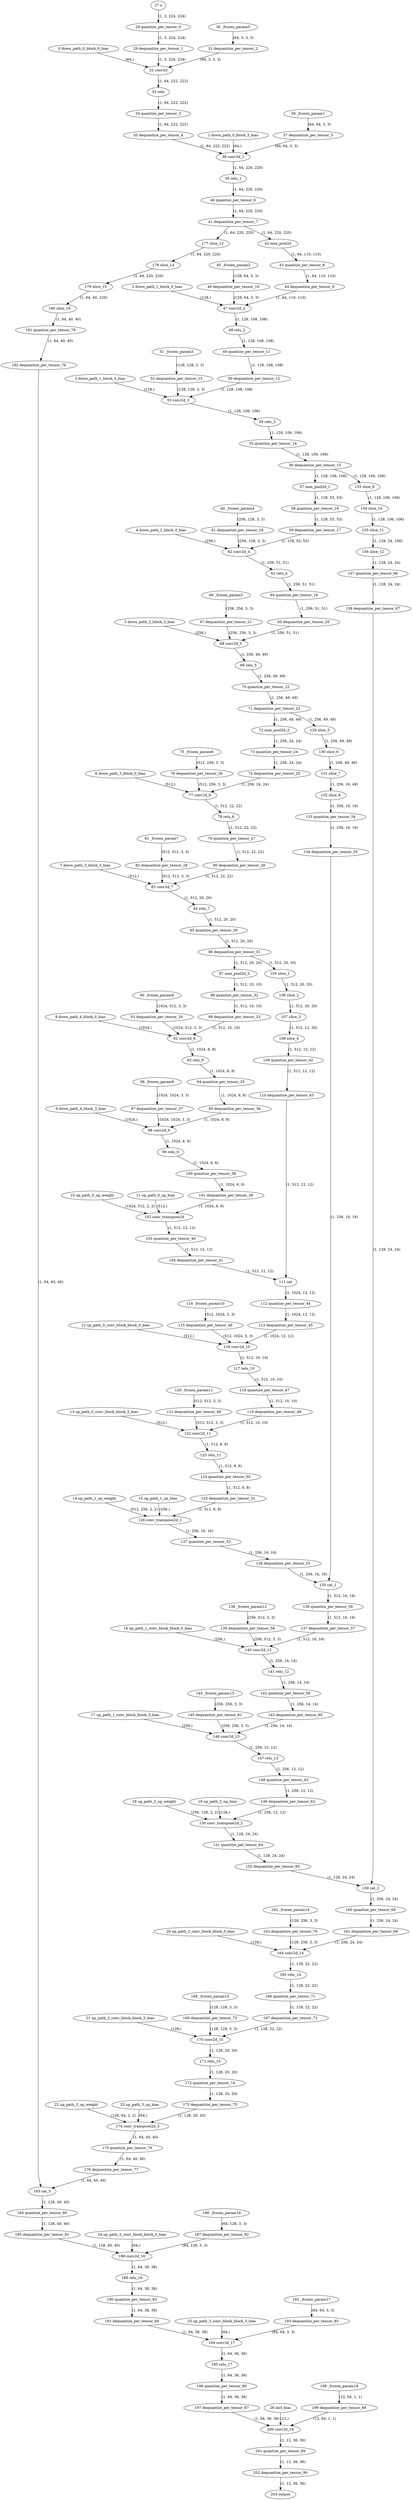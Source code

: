 strict digraph {
"0 down_path_0_block_0_bias" [id=0, type="get_attr"];
"1 down_path_0_block_3_bias" [id=1, type="get_attr"];
"2 down_path_1_block_0_bias" [id=2, type="get_attr"];
"3 down_path_1_block_3_bias" [id=3, type="get_attr"];
"4 down_path_2_block_0_bias" [id=4, type="get_attr"];
"5 down_path_2_block_3_bias" [id=5, type="get_attr"];
"6 down_path_3_block_0_bias" [id=6, type="get_attr"];
"7 down_path_3_block_3_bias" [id=7, type="get_attr"];
"8 down_path_4_block_0_bias" [id=8, type="get_attr"];
"9 down_path_4_block_3_bias" [id=9, type="get_attr"];
"10 up_path_0_up_weight" [id=10, type="get_attr"];
"11 up_path_0_up_bias" [id=11, type="get_attr"];
"12 up_path_0_conv_block_block_0_bias" [id=12, type="get_attr"];
"13 up_path_0_conv_block_block_3_bias" [id=13, type="get_attr"];
"14 up_path_1_up_weight" [id=14, type="get_attr"];
"15 up_path_1_up_bias" [id=15, type="get_attr"];
"16 up_path_1_conv_block_block_0_bias" [id=16, type="get_attr"];
"17 up_path_1_conv_block_block_3_bias" [id=17, type="get_attr"];
"18 up_path_2_up_weight" [id=18, type="get_attr"];
"19 up_path_2_up_bias" [id=19, type="get_attr"];
"20 up_path_2_conv_block_block_0_bias" [id=20, type="get_attr"];
"21 up_path_2_conv_block_block_3_bias" [id=21, type="get_attr"];
"22 up_path_3_up_weight" [id=22, type="get_attr"];
"23 up_path_3_up_bias" [id=23, type="get_attr"];
"24 up_path_3_conv_block_block_0_bias" [id=24, type="get_attr"];
"25 up_path_3_conv_block_block_3_bias" [id=25, type="get_attr"];
"26 last_bias" [id=26, type="get_attr"];
"27 x" [id=27, type=input];
"28 quantize_per_tensor_0" [id=28, type="quantize_per_tensor"];
"29 dequantize_per_tensor_1" [id=29, type="dequantize_per_tensor"];
"30 _frozen_param0" [id=30, type="get_attr"];
"31 dequantize_per_tensor_2" [id=31, type="dequantize_per_tensor"];
"32 conv2d" [id=32, type=conv2d];
"33 relu" [id=33, type=relu];
"34 quantize_per_tensor_3" [id=34, type="quantize_per_tensor"];
"35 dequantize_per_tensor_4" [id=35, type="dequantize_per_tensor"];
"36 _frozen_param1" [id=36, type="get_attr"];
"37 dequantize_per_tensor_5" [id=37, type="dequantize_per_tensor"];
"38 conv2d_1" [id=38, type=conv2d];
"39 relu_1" [id=39, type=relu];
"40 quantize_per_tensor_6" [id=40, type="quantize_per_tensor"];
"41 dequantize_per_tensor_7" [id=41, type="dequantize_per_tensor"];
"42 max_pool2d" [id=42, type="max_pool2d"];
"43 quantize_per_tensor_8" [id=43, type="quantize_per_tensor"];
"44 dequantize_per_tensor_9" [id=44, type="dequantize_per_tensor"];
"45 _frozen_param2" [id=45, type="get_attr"];
"46 dequantize_per_tensor_10" [id=46, type="dequantize_per_tensor"];
"47 conv2d_2" [id=47, type=conv2d];
"48 relu_2" [id=48, type=relu];
"49 quantize_per_tensor_11" [id=49, type="quantize_per_tensor"];
"50 dequantize_per_tensor_12" [id=50, type="dequantize_per_tensor"];
"51 _frozen_param3" [id=51, type="get_attr"];
"52 dequantize_per_tensor_13" [id=52, type="dequantize_per_tensor"];
"53 conv2d_3" [id=53, type=conv2d];
"54 relu_3" [id=54, type=relu];
"55 quantize_per_tensor_14" [id=55, type="quantize_per_tensor"];
"56 dequantize_per_tensor_15" [id=56, type="dequantize_per_tensor"];
"57 max_pool2d_1" [id=57, type="max_pool2d"];
"58 quantize_per_tensor_16" [id=58, type="quantize_per_tensor"];
"59 dequantize_per_tensor_17" [id=59, type="dequantize_per_tensor"];
"60 _frozen_param4" [id=60, type="get_attr"];
"61 dequantize_per_tensor_18" [id=61, type="dequantize_per_tensor"];
"62 conv2d_4" [id=62, type=conv2d];
"63 relu_4" [id=63, type=relu];
"64 quantize_per_tensor_19" [id=64, type="quantize_per_tensor"];
"65 dequantize_per_tensor_20" [id=65, type="dequantize_per_tensor"];
"66 _frozen_param5" [id=66, type="get_attr"];
"67 dequantize_per_tensor_21" [id=67, type="dequantize_per_tensor"];
"68 conv2d_5" [id=68, type=conv2d];
"69 relu_5" [id=69, type=relu];
"70 quantize_per_tensor_22" [id=70, type="quantize_per_tensor"];
"71 dequantize_per_tensor_23" [id=71, type="dequantize_per_tensor"];
"72 max_pool2d_2" [id=72, type="max_pool2d"];
"73 quantize_per_tensor_24" [id=73, type="quantize_per_tensor"];
"74 dequantize_per_tensor_25" [id=74, type="dequantize_per_tensor"];
"75 _frozen_param6" [id=75, type="get_attr"];
"76 dequantize_per_tensor_26" [id=76, type="dequantize_per_tensor"];
"77 conv2d_6" [id=77, type=conv2d];
"78 relu_6" [id=78, type=relu];
"79 quantize_per_tensor_27" [id=79, type="quantize_per_tensor"];
"80 dequantize_per_tensor_28" [id=80, type="dequantize_per_tensor"];
"81 _frozen_param7" [id=81, type="get_attr"];
"82 dequantize_per_tensor_29" [id=82, type="dequantize_per_tensor"];
"83 conv2d_7" [id=83, type=conv2d];
"84 relu_7" [id=84, type=relu];
"85 quantize_per_tensor_30" [id=85, type="quantize_per_tensor"];
"86 dequantize_per_tensor_31" [id=86, type="dequantize_per_tensor"];
"87 max_pool2d_3" [id=87, type="max_pool2d"];
"88 quantize_per_tensor_32" [id=88, type="quantize_per_tensor"];
"89 dequantize_per_tensor_33" [id=89, type="dequantize_per_tensor"];
"90 _frozen_param8" [id=90, type="get_attr"];
"91 dequantize_per_tensor_34" [id=91, type="dequantize_per_tensor"];
"92 conv2d_8" [id=92, type=conv2d];
"93 relu_8" [id=93, type=relu];
"94 quantize_per_tensor_35" [id=94, type="quantize_per_tensor"];
"95 dequantize_per_tensor_36" [id=95, type="dequantize_per_tensor"];
"96 _frozen_param9" [id=96, type="get_attr"];
"97 dequantize_per_tensor_37" [id=97, type="dequantize_per_tensor"];
"98 conv2d_9" [id=98, type=conv2d];
"99 relu_9" [id=99, type=relu];
"100 quantize_per_tensor_38" [id=100, type="quantize_per_tensor"];
"101 dequantize_per_tensor_39" [id=101, type="dequantize_per_tensor"];
"102 conv_transpose2d" [id=102, type="conv_transpose2d"];
"103 quantize_per_tensor_40" [id=103, type="quantize_per_tensor"];
"104 dequantize_per_tensor_41" [id=104, type="dequantize_per_tensor"];
"105 slice_1" [id=105, type=slice];
"106 slice_2" [id=106, type=slice];
"107 slice_3" [id=107, type=slice];
"108 slice_4" [id=108, type=slice];
"109 quantize_per_tensor_42" [id=109, type="quantize_per_tensor"];
"110 dequantize_per_tensor_43" [id=110, type="dequantize_per_tensor"];
"111 cat" [id=111, type=cat];
"112 quantize_per_tensor_44" [id=112, type="quantize_per_tensor"];
"113 dequantize_per_tensor_45" [id=113, type="dequantize_per_tensor"];
"114 _frozen_param10" [id=114, type="get_attr"];
"115 dequantize_per_tensor_46" [id=115, type="dequantize_per_tensor"];
"116 conv2d_10" [id=116, type=conv2d];
"117 relu_10" [id=117, type=relu];
"118 quantize_per_tensor_47" [id=118, type="quantize_per_tensor"];
"119 dequantize_per_tensor_48" [id=119, type="dequantize_per_tensor"];
"120 _frozen_param11" [id=120, type="get_attr"];
"121 dequantize_per_tensor_49" [id=121, type="dequantize_per_tensor"];
"122 conv2d_11" [id=122, type=conv2d];
"123 relu_11" [id=123, type=relu];
"124 quantize_per_tensor_50" [id=124, type="quantize_per_tensor"];
"125 dequantize_per_tensor_51" [id=125, type="dequantize_per_tensor"];
"126 conv_transpose2d_1" [id=126, type="conv_transpose2d"];
"127 quantize_per_tensor_52" [id=127, type="quantize_per_tensor"];
"128 dequantize_per_tensor_53" [id=128, type="dequantize_per_tensor"];
"129 slice_5" [id=129, type=slice];
"130 slice_6" [id=130, type=slice];
"131 slice_7" [id=131, type=slice];
"132 slice_8" [id=132, type=slice];
"133 quantize_per_tensor_54" [id=133, type="quantize_per_tensor"];
"134 dequantize_per_tensor_55" [id=134, type="dequantize_per_tensor"];
"135 cat_1" [id=135, type=cat];
"136 quantize_per_tensor_56" [id=136, type="quantize_per_tensor"];
"137 dequantize_per_tensor_57" [id=137, type="dequantize_per_tensor"];
"138 _frozen_param12" [id=138, type="get_attr"];
"139 dequantize_per_tensor_58" [id=139, type="dequantize_per_tensor"];
"140 conv2d_12" [id=140, type=conv2d];
"141 relu_12" [id=141, type=relu];
"142 quantize_per_tensor_59" [id=142, type="quantize_per_tensor"];
"143 dequantize_per_tensor_60" [id=143, type="dequantize_per_tensor"];
"144 _frozen_param13" [id=144, type="get_attr"];
"145 dequantize_per_tensor_61" [id=145, type="dequantize_per_tensor"];
"146 conv2d_13" [id=146, type=conv2d];
"147 relu_13" [id=147, type=relu];
"148 quantize_per_tensor_62" [id=148, type="quantize_per_tensor"];
"149 dequantize_per_tensor_63" [id=149, type="dequantize_per_tensor"];
"150 conv_transpose2d_2" [id=150, type="conv_transpose2d"];
"151 quantize_per_tensor_64" [id=151, type="quantize_per_tensor"];
"152 dequantize_per_tensor_65" [id=152, type="dequantize_per_tensor"];
"153 slice_9" [id=153, type=slice];
"154 slice_10" [id=154, type=slice];
"155 slice_11" [id=155, type=slice];
"156 slice_12" [id=156, type=slice];
"157 quantize_per_tensor_66" [id=157, type="quantize_per_tensor"];
"158 dequantize_per_tensor_67" [id=158, type="dequantize_per_tensor"];
"159 cat_2" [id=159, type=cat];
"160 quantize_per_tensor_68" [id=160, type="quantize_per_tensor"];
"161 dequantize_per_tensor_69" [id=161, type="dequantize_per_tensor"];
"162 _frozen_param14" [id=162, type="get_attr"];
"163 dequantize_per_tensor_70" [id=163, type="dequantize_per_tensor"];
"164 conv2d_14" [id=164, type=conv2d];
"165 relu_14" [id=165, type=relu];
"166 quantize_per_tensor_71" [id=166, type="quantize_per_tensor"];
"167 dequantize_per_tensor_72" [id=167, type="dequantize_per_tensor"];
"168 _frozen_param15" [id=168, type="get_attr"];
"169 dequantize_per_tensor_73" [id=169, type="dequantize_per_tensor"];
"170 conv2d_15" [id=170, type=conv2d];
"171 relu_15" [id=171, type=relu];
"172 quantize_per_tensor_74" [id=172, type="quantize_per_tensor"];
"173 dequantize_per_tensor_75" [id=173, type="dequantize_per_tensor"];
"174 conv_transpose2d_3" [id=174, type="conv_transpose2d"];
"175 quantize_per_tensor_76" [id=175, type="quantize_per_tensor"];
"176 dequantize_per_tensor_77" [id=176, type="dequantize_per_tensor"];
"177 slice_13" [id=177, type=slice];
"178 slice_14" [id=178, type=slice];
"179 slice_15" [id=179, type=slice];
"180 slice_16" [id=180, type=slice];
"181 quantize_per_tensor_78" [id=181, type="quantize_per_tensor"];
"182 dequantize_per_tensor_79" [id=182, type="dequantize_per_tensor"];
"183 cat_3" [id=183, type=cat];
"184 quantize_per_tensor_80" [id=184, type="quantize_per_tensor"];
"185 dequantize_per_tensor_81" [id=185, type="dequantize_per_tensor"];
"186 _frozen_param16" [id=186, type="get_attr"];
"187 dequantize_per_tensor_82" [id=187, type="dequantize_per_tensor"];
"188 conv2d_16" [id=188, type=conv2d];
"189 relu_16" [id=189, type=relu];
"190 quantize_per_tensor_83" [id=190, type="quantize_per_tensor"];
"191 dequantize_per_tensor_84" [id=191, type="dequantize_per_tensor"];
"192 _frozen_param17" [id=192, type="get_attr"];
"193 dequantize_per_tensor_85" [id=193, type="dequantize_per_tensor"];
"194 conv2d_17" [id=194, type=conv2d];
"195 relu_17" [id=195, type=relu];
"196 quantize_per_tensor_86" [id=196, type="quantize_per_tensor"];
"197 dequantize_per_tensor_87" [id=197, type="dequantize_per_tensor"];
"198 _frozen_param18" [id=198, type="get_attr"];
"199 dequantize_per_tensor_88" [id=199, type="dequantize_per_tensor"];
"200 conv2d_18" [id=200, type=conv2d];
"201 quantize_per_tensor_89" [id=201, type="quantize_per_tensor"];
"202 dequantize_per_tensor_90" [id=202, type="dequantize_per_tensor"];
"203 output" [id=203, type=output];
"0 down_path_0_block_0_bias" -> "32 conv2d" [style=solid, label="(64,)"];
"1 down_path_0_block_3_bias" -> "38 conv2d_1" [style=solid, label="(64,)"];
"2 down_path_1_block_0_bias" -> "47 conv2d_2" [style=solid, label="(128,)"];
"3 down_path_1_block_3_bias" -> "53 conv2d_3" [style=solid, label="(128,)"];
"4 down_path_2_block_0_bias" -> "62 conv2d_4" [style=solid, label="(256,)"];
"5 down_path_2_block_3_bias" -> "68 conv2d_5" [style=solid, label="(256,)"];
"6 down_path_3_block_0_bias" -> "77 conv2d_6" [style=solid, label="(512,)"];
"7 down_path_3_block_3_bias" -> "83 conv2d_7" [style=solid, label="(512,)"];
"8 down_path_4_block_0_bias" -> "92 conv2d_8" [style=solid, label="(1024,)"];
"9 down_path_4_block_3_bias" -> "98 conv2d_9" [style=solid, label="(1024,)"];
"10 up_path_0_up_weight" -> "102 conv_transpose2d" [style=solid, label="(1024, 512, 2, 2)"];
"11 up_path_0_up_bias" -> "102 conv_transpose2d" [style=solid, label="(512,)"];
"12 up_path_0_conv_block_block_0_bias" -> "116 conv2d_10" [style=solid, label="(512,)"];
"13 up_path_0_conv_block_block_3_bias" -> "122 conv2d_11" [style=solid, label="(512,)"];
"14 up_path_1_up_weight" -> "126 conv_transpose2d_1" [style=solid, label="(512, 256, 2, 2)"];
"15 up_path_1_up_bias" -> "126 conv_transpose2d_1" [style=solid, label="(256,)"];
"16 up_path_1_conv_block_block_0_bias" -> "140 conv2d_12" [style=solid, label="(256,)"];
"17 up_path_1_conv_block_block_3_bias" -> "146 conv2d_13" [style=solid, label="(256,)"];
"18 up_path_2_up_weight" -> "150 conv_transpose2d_2" [style=solid, label="(256, 128, 2, 2)"];
"19 up_path_2_up_bias" -> "150 conv_transpose2d_2" [style=solid, label="(128,)"];
"20 up_path_2_conv_block_block_0_bias" -> "164 conv2d_14" [style=solid, label="(128,)"];
"21 up_path_2_conv_block_block_3_bias" -> "170 conv2d_15" [style=solid, label="(128,)"];
"22 up_path_3_up_weight" -> "174 conv_transpose2d_3" [style=solid, label="(128, 64, 2, 2)"];
"23 up_path_3_up_bias" -> "174 conv_transpose2d_3" [style=solid, label="(64,)"];
"24 up_path_3_conv_block_block_0_bias" -> "188 conv2d_16" [style=solid, label="(64,)"];
"25 up_path_3_conv_block_block_3_bias" -> "194 conv2d_17" [style=solid, label="(64,)"];
"26 last_bias" -> "200 conv2d_18" [style=solid, label="(12,)"];
"27 x" -> "28 quantize_per_tensor_0" [style=solid, label="(1, 3, 224, 224)"];
"28 quantize_per_tensor_0" -> "29 dequantize_per_tensor_1" [style=solid, label="(1, 3, 224, 224)"];
"29 dequantize_per_tensor_1" -> "32 conv2d" [style=solid, label="(1, 3, 224, 224)"];
"30 _frozen_param0" -> "31 dequantize_per_tensor_2" [style=solid, label="(64, 3, 3, 3)"];
"31 dequantize_per_tensor_2" -> "32 conv2d" [style=solid, label="(64, 3, 3, 3)"];
"32 conv2d" -> "33 relu" [style=solid, label="(1, 64, 222, 222)"];
"33 relu" -> "34 quantize_per_tensor_3" [style=solid, label="(1, 64, 222, 222)"];
"34 quantize_per_tensor_3" -> "35 dequantize_per_tensor_4" [style=solid, label="(1, 64, 222, 222)"];
"35 dequantize_per_tensor_4" -> "38 conv2d_1" [style=solid, label="(1, 64, 222, 222)"];
"36 _frozen_param1" -> "37 dequantize_per_tensor_5" [style=solid, label="(64, 64, 3, 3)"];
"37 dequantize_per_tensor_5" -> "38 conv2d_1" [style=solid, label="(64, 64, 3, 3)"];
"38 conv2d_1" -> "39 relu_1" [style=solid, label="(1, 64, 220, 220)"];
"39 relu_1" -> "40 quantize_per_tensor_6" [style=solid, label="(1, 64, 220, 220)"];
"40 quantize_per_tensor_6" -> "41 dequantize_per_tensor_7" [style=solid, label="(1, 64, 220, 220)"];
"41 dequantize_per_tensor_7" -> "42 max_pool2d" [style=solid, label="(1, 64, 220, 220)"];
"41 dequantize_per_tensor_7" -> "177 slice_13" [style=solid, label="(1, 64, 220, 220)"];
"42 max_pool2d" -> "43 quantize_per_tensor_8" [style=solid, label="(1, 64, 110, 110)"];
"43 quantize_per_tensor_8" -> "44 dequantize_per_tensor_9" [style=solid, label="(1, 64, 110, 110)"];
"44 dequantize_per_tensor_9" -> "47 conv2d_2" [style=solid, label="(1, 64, 110, 110)"];
"45 _frozen_param2" -> "46 dequantize_per_tensor_10" [style=solid, label="(128, 64, 3, 3)"];
"46 dequantize_per_tensor_10" -> "47 conv2d_2" [style=solid, label="(128, 64, 3, 3)"];
"47 conv2d_2" -> "48 relu_2" [style=solid, label="(1, 128, 108, 108)"];
"48 relu_2" -> "49 quantize_per_tensor_11" [style=solid, label="(1, 128, 108, 108)"];
"49 quantize_per_tensor_11" -> "50 dequantize_per_tensor_12" [style=solid, label="(1, 128, 108, 108)"];
"50 dequantize_per_tensor_12" -> "53 conv2d_3" [style=solid, label="(1, 128, 108, 108)"];
"51 _frozen_param3" -> "52 dequantize_per_tensor_13" [style=solid, label="(128, 128, 3, 3)"];
"52 dequantize_per_tensor_13" -> "53 conv2d_3" [style=solid, label="(128, 128, 3, 3)"];
"53 conv2d_3" -> "54 relu_3" [style=solid, label="(1, 128, 106, 106)"];
"54 relu_3" -> "55 quantize_per_tensor_14" [style=solid, label="(1, 128, 106, 106)"];
"55 quantize_per_tensor_14" -> "56 dequantize_per_tensor_15" [style=solid, label="(1, 128, 106, 106)"];
"56 dequantize_per_tensor_15" -> "57 max_pool2d_1" [style=solid, label="(1, 128, 106, 106)"];
"56 dequantize_per_tensor_15" -> "153 slice_9" [style=solid, label="(1, 128, 106, 106)"];
"57 max_pool2d_1" -> "58 quantize_per_tensor_16" [style=solid, label="(1, 128, 53, 53)"];
"58 quantize_per_tensor_16" -> "59 dequantize_per_tensor_17" [style=solid, label="(1, 128, 53, 53)"];
"59 dequantize_per_tensor_17" -> "62 conv2d_4" [style=solid, label="(1, 128, 53, 53)"];
"60 _frozen_param4" -> "61 dequantize_per_tensor_18" [style=solid, label="(256, 128, 3, 3)"];
"61 dequantize_per_tensor_18" -> "62 conv2d_4" [style=solid, label="(256, 128, 3, 3)"];
"62 conv2d_4" -> "63 relu_4" [style=solid, label="(1, 256, 51, 51)"];
"63 relu_4" -> "64 quantize_per_tensor_19" [style=solid, label="(1, 256, 51, 51)"];
"64 quantize_per_tensor_19" -> "65 dequantize_per_tensor_20" [style=solid, label="(1, 256, 51, 51)"];
"65 dequantize_per_tensor_20" -> "68 conv2d_5" [style=solid, label="(1, 256, 51, 51)"];
"66 _frozen_param5" -> "67 dequantize_per_tensor_21" [style=solid, label="(256, 256, 3, 3)"];
"67 dequantize_per_tensor_21" -> "68 conv2d_5" [style=solid, label="(256, 256, 3, 3)"];
"68 conv2d_5" -> "69 relu_5" [style=solid, label="(1, 256, 49, 49)"];
"69 relu_5" -> "70 quantize_per_tensor_22" [style=solid, label="(1, 256, 49, 49)"];
"70 quantize_per_tensor_22" -> "71 dequantize_per_tensor_23" [style=solid, label="(1, 256, 49, 49)"];
"71 dequantize_per_tensor_23" -> "72 max_pool2d_2" [style=solid, label="(1, 256, 49, 49)"];
"71 dequantize_per_tensor_23" -> "129 slice_5" [style=solid, label="(1, 256, 49, 49)"];
"72 max_pool2d_2" -> "73 quantize_per_tensor_24" [style=solid, label="(1, 256, 24, 24)"];
"73 quantize_per_tensor_24" -> "74 dequantize_per_tensor_25" [style=solid, label="(1, 256, 24, 24)"];
"74 dequantize_per_tensor_25" -> "77 conv2d_6" [style=solid, label="(1, 256, 24, 24)"];
"75 _frozen_param6" -> "76 dequantize_per_tensor_26" [style=solid, label="(512, 256, 3, 3)"];
"76 dequantize_per_tensor_26" -> "77 conv2d_6" [style=solid, label="(512, 256, 3, 3)"];
"77 conv2d_6" -> "78 relu_6" [style=solid, label="(1, 512, 22, 22)"];
"78 relu_6" -> "79 quantize_per_tensor_27" [style=solid, label="(1, 512, 22, 22)"];
"79 quantize_per_tensor_27" -> "80 dequantize_per_tensor_28" [style=solid, label="(1, 512, 22, 22)"];
"80 dequantize_per_tensor_28" -> "83 conv2d_7" [style=solid, label="(1, 512, 22, 22)"];
"81 _frozen_param7" -> "82 dequantize_per_tensor_29" [style=solid, label="(512, 512, 3, 3)"];
"82 dequantize_per_tensor_29" -> "83 conv2d_7" [style=solid, label="(512, 512, 3, 3)"];
"83 conv2d_7" -> "84 relu_7" [style=solid, label="(1, 512, 20, 20)"];
"84 relu_7" -> "85 quantize_per_tensor_30" [style=solid, label="(1, 512, 20, 20)"];
"85 quantize_per_tensor_30" -> "86 dequantize_per_tensor_31" [style=solid, label="(1, 512, 20, 20)"];
"86 dequantize_per_tensor_31" -> "87 max_pool2d_3" [style=solid, label="(1, 512, 20, 20)"];
"86 dequantize_per_tensor_31" -> "105 slice_1" [style=solid, label="(1, 512, 20, 20)"];
"87 max_pool2d_3" -> "88 quantize_per_tensor_32" [style=solid, label="(1, 512, 10, 10)"];
"88 quantize_per_tensor_32" -> "89 dequantize_per_tensor_33" [style=solid, label="(1, 512, 10, 10)"];
"89 dequantize_per_tensor_33" -> "92 conv2d_8" [style=solid, label="(1, 512, 10, 10)"];
"90 _frozen_param8" -> "91 dequantize_per_tensor_34" [style=solid, label="(1024, 512, 3, 3)"];
"91 dequantize_per_tensor_34" -> "92 conv2d_8" [style=solid, label="(1024, 512, 3, 3)"];
"92 conv2d_8" -> "93 relu_8" [style=solid, label="(1, 1024, 8, 8)"];
"93 relu_8" -> "94 quantize_per_tensor_35" [style=solid, label="(1, 1024, 8, 8)"];
"94 quantize_per_tensor_35" -> "95 dequantize_per_tensor_36" [style=solid, label="(1, 1024, 8, 8)"];
"95 dequantize_per_tensor_36" -> "98 conv2d_9" [style=solid, label="(1, 1024, 8, 8)"];
"96 _frozen_param9" -> "97 dequantize_per_tensor_37" [style=solid, label="(1024, 1024, 3, 3)"];
"97 dequantize_per_tensor_37" -> "98 conv2d_9" [style=solid, label="(1024, 1024, 3, 3)"];
"98 conv2d_9" -> "99 relu_9" [style=solid, label="(1, 1024, 6, 6)"];
"99 relu_9" -> "100 quantize_per_tensor_38" [style=solid, label="(1, 1024, 6, 6)"];
"100 quantize_per_tensor_38" -> "101 dequantize_per_tensor_39" [style=solid, label="(1, 1024, 6, 6)"];
"101 dequantize_per_tensor_39" -> "102 conv_transpose2d" [style=solid, label="(1, 1024, 6, 6)"];
"102 conv_transpose2d" -> "103 quantize_per_tensor_40" [style=solid, label="(1, 512, 12, 12)"];
"103 quantize_per_tensor_40" -> "104 dequantize_per_tensor_41" [style=solid, label="(1, 512, 12, 12)"];
"104 dequantize_per_tensor_41" -> "111 cat" [style=solid, label="(1, 512, 12, 12)"];
"105 slice_1" -> "106 slice_2" [style=solid, label="(1, 512, 20, 20)"];
"106 slice_2" -> "107 slice_3" [style=solid, label="(1, 512, 20, 20)"];
"107 slice_3" -> "108 slice_4" [style=solid, label="(1, 512, 12, 20)"];
"108 slice_4" -> "109 quantize_per_tensor_42" [style=solid, label="(1, 512, 12, 12)"];
"109 quantize_per_tensor_42" -> "110 dequantize_per_tensor_43" [style=solid, label="(1, 512, 12, 12)"];
"110 dequantize_per_tensor_43" -> "111 cat" [style=solid, label="(1, 512, 12, 12)"];
"111 cat" -> "112 quantize_per_tensor_44" [style=solid, label="(1, 1024, 12, 12)"];
"112 quantize_per_tensor_44" -> "113 dequantize_per_tensor_45" [style=solid, label="(1, 1024, 12, 12)"];
"113 dequantize_per_tensor_45" -> "116 conv2d_10" [style=solid, label="(1, 1024, 12, 12)"];
"114 _frozen_param10" -> "115 dequantize_per_tensor_46" [style=solid, label="(512, 1024, 3, 3)"];
"115 dequantize_per_tensor_46" -> "116 conv2d_10" [style=solid, label="(512, 1024, 3, 3)"];
"116 conv2d_10" -> "117 relu_10" [style=solid, label="(1, 512, 10, 10)"];
"117 relu_10" -> "118 quantize_per_tensor_47" [style=solid, label="(1, 512, 10, 10)"];
"118 quantize_per_tensor_47" -> "119 dequantize_per_tensor_48" [style=solid, label="(1, 512, 10, 10)"];
"119 dequantize_per_tensor_48" -> "122 conv2d_11" [style=solid, label="(1, 512, 10, 10)"];
"120 _frozen_param11" -> "121 dequantize_per_tensor_49" [style=solid, label="(512, 512, 3, 3)"];
"121 dequantize_per_tensor_49" -> "122 conv2d_11" [style=solid, label="(512, 512, 3, 3)"];
"122 conv2d_11" -> "123 relu_11" [style=solid, label="(1, 512, 8, 8)"];
"123 relu_11" -> "124 quantize_per_tensor_50" [style=solid, label="(1, 512, 8, 8)"];
"124 quantize_per_tensor_50" -> "125 dequantize_per_tensor_51" [style=solid, label="(1, 512, 8, 8)"];
"125 dequantize_per_tensor_51" -> "126 conv_transpose2d_1" [style=solid, label="(1, 512, 8, 8)"];
"126 conv_transpose2d_1" -> "127 quantize_per_tensor_52" [style=solid, label="(1, 256, 16, 16)"];
"127 quantize_per_tensor_52" -> "128 dequantize_per_tensor_53" [style=solid, label="(1, 256, 16, 16)"];
"128 dequantize_per_tensor_53" -> "135 cat_1" [style=solid, label="(1, 256, 16, 16)"];
"129 slice_5" -> "130 slice_6" [style=solid, label="(1, 256, 49, 49)"];
"130 slice_6" -> "131 slice_7" [style=solid, label="(1, 256, 49, 49)"];
"131 slice_7" -> "132 slice_8" [style=solid, label="(1, 256, 16, 49)"];
"132 slice_8" -> "133 quantize_per_tensor_54" [style=solid, label="(1, 256, 16, 16)"];
"133 quantize_per_tensor_54" -> "134 dequantize_per_tensor_55" [style=solid, label="(1, 256, 16, 16)"];
"134 dequantize_per_tensor_55" -> "135 cat_1" [style=solid, label="(1, 256, 16, 16)"];
"135 cat_1" -> "136 quantize_per_tensor_56" [style=solid, label="(1, 512, 16, 16)"];
"136 quantize_per_tensor_56" -> "137 dequantize_per_tensor_57" [style=solid, label="(1, 512, 16, 16)"];
"137 dequantize_per_tensor_57" -> "140 conv2d_12" [style=solid, label="(1, 512, 16, 16)"];
"138 _frozen_param12" -> "139 dequantize_per_tensor_58" [style=solid, label="(256, 512, 3, 3)"];
"139 dequantize_per_tensor_58" -> "140 conv2d_12" [style=solid, label="(256, 512, 3, 3)"];
"140 conv2d_12" -> "141 relu_12" [style=solid, label="(1, 256, 14, 14)"];
"141 relu_12" -> "142 quantize_per_tensor_59" [style=solid, label="(1, 256, 14, 14)"];
"142 quantize_per_tensor_59" -> "143 dequantize_per_tensor_60" [style=solid, label="(1, 256, 14, 14)"];
"143 dequantize_per_tensor_60" -> "146 conv2d_13" [style=solid, label="(1, 256, 14, 14)"];
"144 _frozen_param13" -> "145 dequantize_per_tensor_61" [style=solid, label="(256, 256, 3, 3)"];
"145 dequantize_per_tensor_61" -> "146 conv2d_13" [style=solid, label="(256, 256, 3, 3)"];
"146 conv2d_13" -> "147 relu_13" [style=solid, label="(1, 256, 12, 12)"];
"147 relu_13" -> "148 quantize_per_tensor_62" [style=solid, label="(1, 256, 12, 12)"];
"148 quantize_per_tensor_62" -> "149 dequantize_per_tensor_63" [style=solid, label="(1, 256, 12, 12)"];
"149 dequantize_per_tensor_63" -> "150 conv_transpose2d_2" [style=solid, label="(1, 256, 12, 12)"];
"150 conv_transpose2d_2" -> "151 quantize_per_tensor_64" [style=solid, label="(1, 128, 24, 24)"];
"151 quantize_per_tensor_64" -> "152 dequantize_per_tensor_65" [style=solid, label="(1, 128, 24, 24)"];
"152 dequantize_per_tensor_65" -> "159 cat_2" [style=solid, label="(1, 128, 24, 24)"];
"153 slice_9" -> "154 slice_10" [style=solid, label="(1, 128, 106, 106)"];
"154 slice_10" -> "155 slice_11" [style=solid, label="(1, 128, 106, 106)"];
"155 slice_11" -> "156 slice_12" [style=solid, label="(1, 128, 24, 106)"];
"156 slice_12" -> "157 quantize_per_tensor_66" [style=solid, label="(1, 128, 24, 24)"];
"157 quantize_per_tensor_66" -> "158 dequantize_per_tensor_67" [style=solid, label="(1, 128, 24, 24)"];
"158 dequantize_per_tensor_67" -> "159 cat_2" [style=solid, label="(1, 128, 24, 24)"];
"159 cat_2" -> "160 quantize_per_tensor_68" [style=solid, label="(1, 256, 24, 24)"];
"160 quantize_per_tensor_68" -> "161 dequantize_per_tensor_69" [style=solid, label="(1, 256, 24, 24)"];
"161 dequantize_per_tensor_69" -> "164 conv2d_14" [style=solid, label="(1, 256, 24, 24)"];
"162 _frozen_param14" -> "163 dequantize_per_tensor_70" [style=solid, label="(128, 256, 3, 3)"];
"163 dequantize_per_tensor_70" -> "164 conv2d_14" [style=solid, label="(128, 256, 3, 3)"];
"164 conv2d_14" -> "165 relu_14" [style=solid, label="(1, 128, 22, 22)"];
"165 relu_14" -> "166 quantize_per_tensor_71" [style=solid, label="(1, 128, 22, 22)"];
"166 quantize_per_tensor_71" -> "167 dequantize_per_tensor_72" [style=solid, label="(1, 128, 22, 22)"];
"167 dequantize_per_tensor_72" -> "170 conv2d_15" [style=solid, label="(1, 128, 22, 22)"];
"168 _frozen_param15" -> "169 dequantize_per_tensor_73" [style=solid, label="(128, 128, 3, 3)"];
"169 dequantize_per_tensor_73" -> "170 conv2d_15" [style=solid, label="(128, 128, 3, 3)"];
"170 conv2d_15" -> "171 relu_15" [style=solid, label="(1, 128, 20, 20)"];
"171 relu_15" -> "172 quantize_per_tensor_74" [style=solid, label="(1, 128, 20, 20)"];
"172 quantize_per_tensor_74" -> "173 dequantize_per_tensor_75" [style=solid, label="(1, 128, 20, 20)"];
"173 dequantize_per_tensor_75" -> "174 conv_transpose2d_3" [style=solid, label="(1, 128, 20, 20)"];
"174 conv_transpose2d_3" -> "175 quantize_per_tensor_76" [style=solid, label="(1, 64, 40, 40)"];
"175 quantize_per_tensor_76" -> "176 dequantize_per_tensor_77" [style=solid, label="(1, 64, 40, 40)"];
"176 dequantize_per_tensor_77" -> "183 cat_3" [style=solid, label="(1, 64, 40, 40)"];
"177 slice_13" -> "178 slice_14" [style=solid, label="(1, 64, 220, 220)"];
"178 slice_14" -> "179 slice_15" [style=solid, label="(1, 64, 220, 220)"];
"179 slice_15" -> "180 slice_16" [style=solid, label="(1, 64, 40, 220)"];
"180 slice_16" -> "181 quantize_per_tensor_78" [style=solid, label="(1, 64, 40, 40)"];
"181 quantize_per_tensor_78" -> "182 dequantize_per_tensor_79" [style=solid, label="(1, 64, 40, 40)"];
"182 dequantize_per_tensor_79" -> "183 cat_3" [style=solid, label="(1, 64, 40, 40)"];
"183 cat_3" -> "184 quantize_per_tensor_80" [style=solid, label="(1, 128, 40, 40)"];
"184 quantize_per_tensor_80" -> "185 dequantize_per_tensor_81" [style=solid, label="(1, 128, 40, 40)"];
"185 dequantize_per_tensor_81" -> "188 conv2d_16" [style=solid, label="(1, 128, 40, 40)"];
"186 _frozen_param16" -> "187 dequantize_per_tensor_82" [style=solid, label="(64, 128, 3, 3)"];
"187 dequantize_per_tensor_82" -> "188 conv2d_16" [style=solid, label="(64, 128, 3, 3)"];
"188 conv2d_16" -> "189 relu_16" [style=solid, label="(1, 64, 38, 38)"];
"189 relu_16" -> "190 quantize_per_tensor_83" [style=solid, label="(1, 64, 38, 38)"];
"190 quantize_per_tensor_83" -> "191 dequantize_per_tensor_84" [style=solid, label="(1, 64, 38, 38)"];
"191 dequantize_per_tensor_84" -> "194 conv2d_17" [style=solid, label="(1, 64, 38, 38)"];
"192 _frozen_param17" -> "193 dequantize_per_tensor_85" [style=solid, label="(64, 64, 3, 3)"];
"193 dequantize_per_tensor_85" -> "194 conv2d_17" [style=solid, label="(64, 64, 3, 3)"];
"194 conv2d_17" -> "195 relu_17" [style=solid, label="(1, 64, 36, 36)"];
"195 relu_17" -> "196 quantize_per_tensor_86" [style=solid, label="(1, 64, 36, 36)"];
"196 quantize_per_tensor_86" -> "197 dequantize_per_tensor_87" [style=solid, label="(1, 64, 36, 36)"];
"197 dequantize_per_tensor_87" -> "200 conv2d_18" [style=solid, label="(1, 64, 36, 36)"];
"198 _frozen_param18" -> "199 dequantize_per_tensor_88" [style=solid, label="(12, 64, 1, 1)"];
"199 dequantize_per_tensor_88" -> "200 conv2d_18" [style=solid, label="(12, 64, 1, 1)"];
"200 conv2d_18" -> "201 quantize_per_tensor_89" [style=solid, label="(1, 12, 36, 36)"];
"201 quantize_per_tensor_89" -> "202 dequantize_per_tensor_90" [style=solid, label="(1, 12, 36, 36)"];
"202 dequantize_per_tensor_90" -> "203 output" [style=solid, label="(1, 12, 36, 36)"];
}
